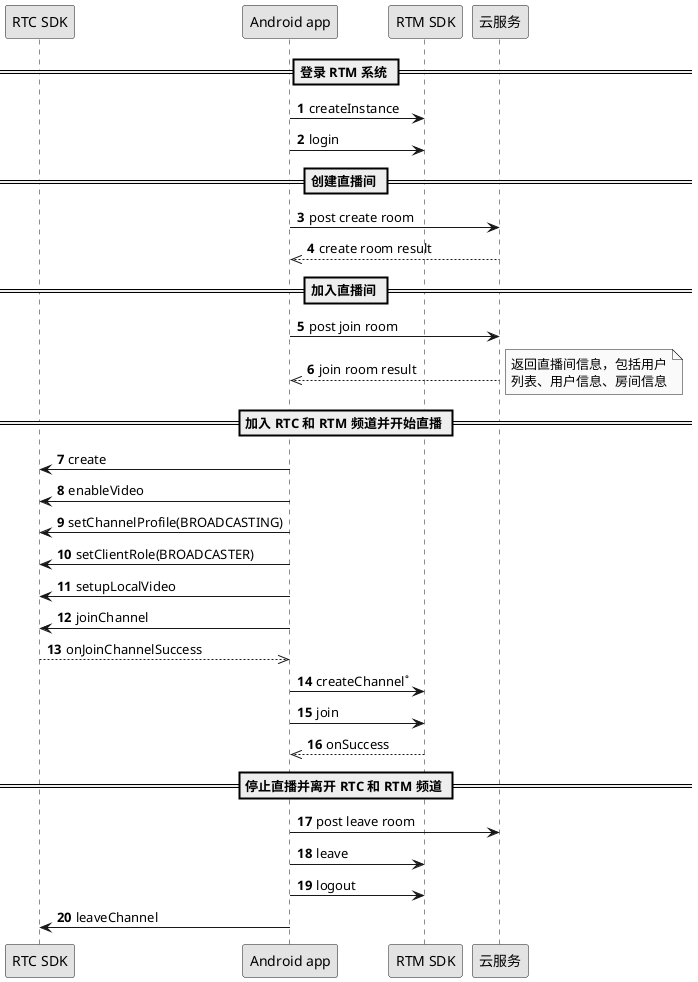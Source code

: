 @startuml
autonumber
skinparam monochrome true
participant "RTC SDK" as rtc
participant "Android app" as app
participant "RTM SDK" as rtm
participant "云服务" as cloud
== 登录 RTM 系统 ==
app -> rtm: createInstance
app -> rtm: login
== 创建直播间 ==
app -> cloud: post create room
cloud -->> app: create room result
== 加入直播间 ==
app -> cloud: post join room
cloud -->> app: join room result
note right
返回直播间信息，包括用户
列表、用户信息、房间信息
end note
== 加入 RTC 和 RTM 频道并开始直播 ==
app -> rtc: create
app -> rtc: enableVideo
app -> rtc: setChannelProfile(BROADCASTING)
app -> rtc: setClientRole(BROADCASTER)
app -> rtc: setupLocalVideo
app -> rtc: joinChannel
rtc -->> app: onJoinChannelSuccess
app -> rtm: createChannel˚
app -> rtm: join
rtm -->> app: onSuccess
== 停止直播并离开 RTC 和 RTM 频道 ==
app -> cloud: post leave room
app -> rtm: leave
app -> rtm: logout
app -> rtc: leaveChannel
@enduml
